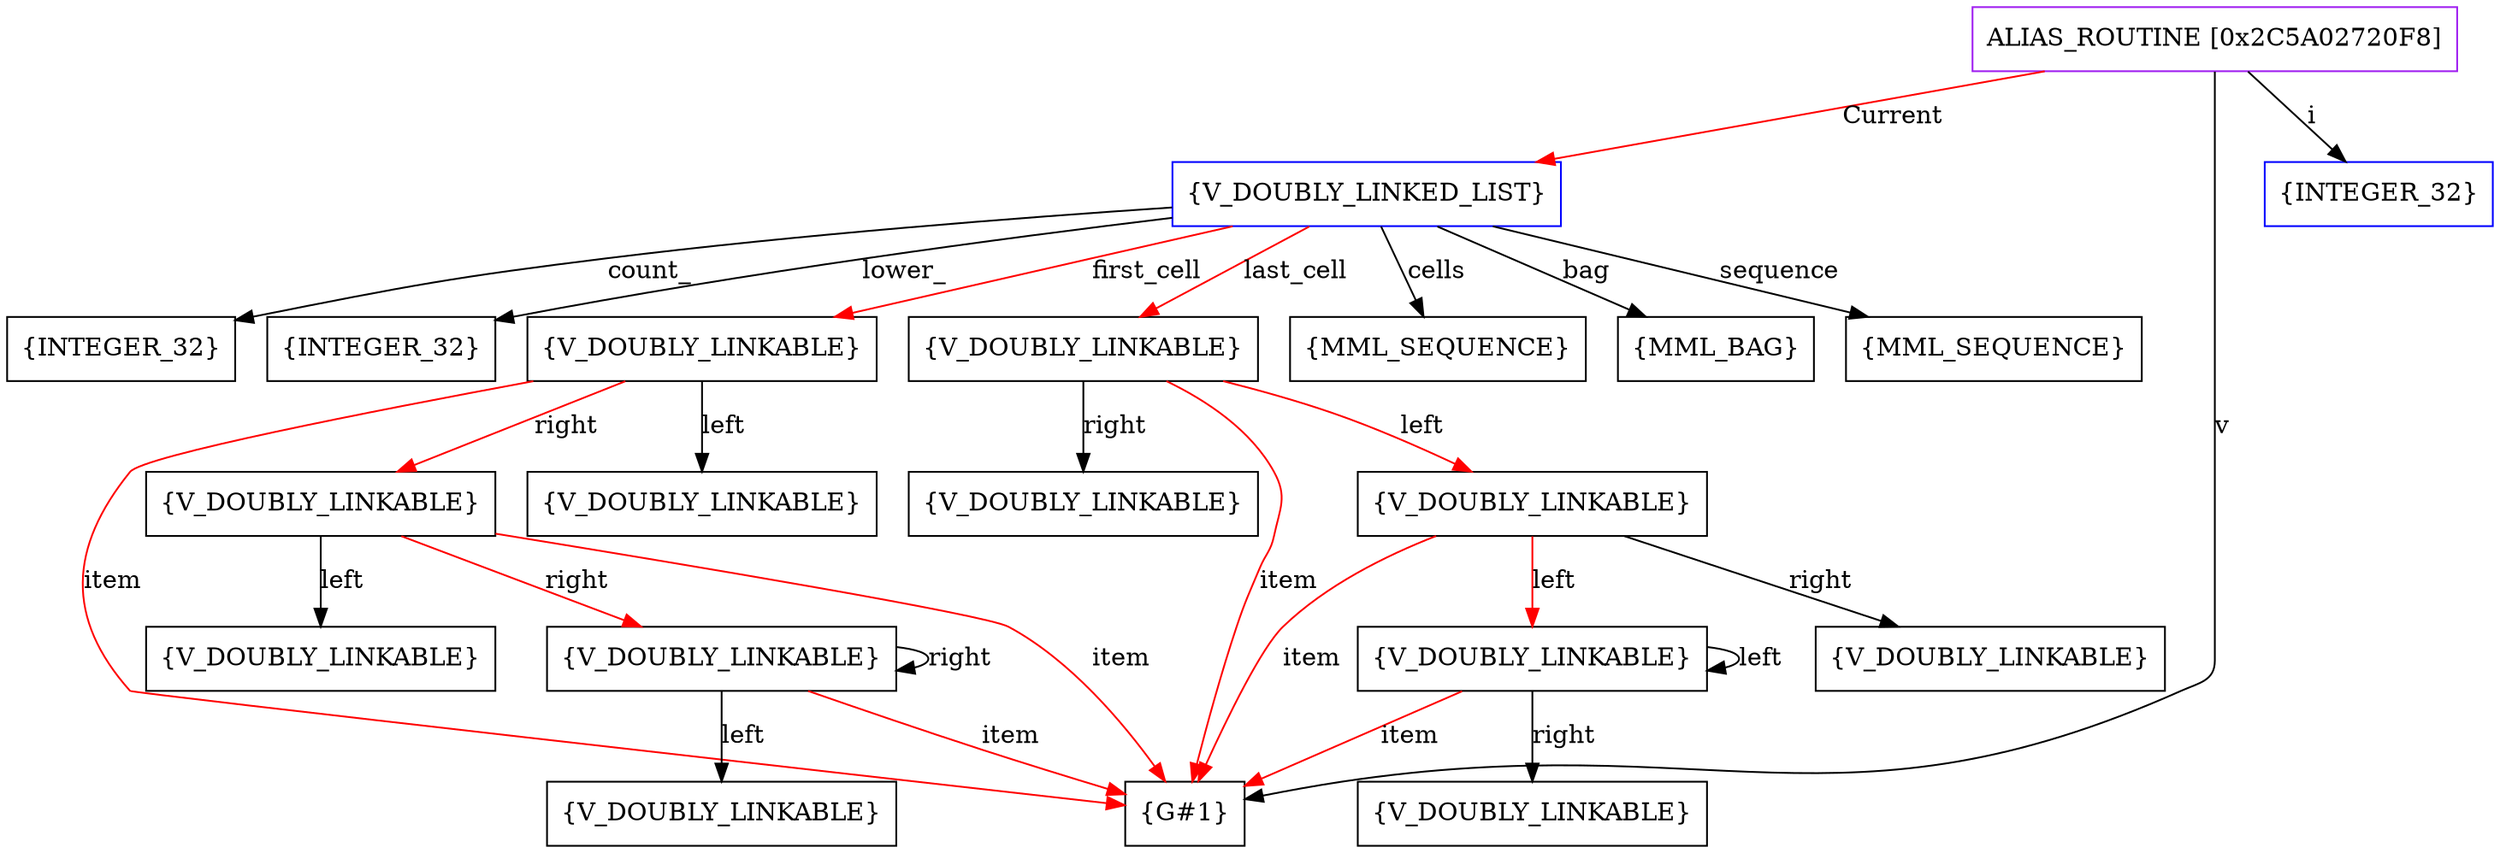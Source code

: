 digraph g {
	node [shape=box]
	b1[color=purple label=<ALIAS_ROUTINE [0x2C5A02720F8]>]
	b2[color=blue label=<{V_DOUBLY_LINKED_LIST}>]
	b3[label=<{INTEGER_32}>]
	b4[label=<{MML_BAG}>]
	b5[label=<{MML_SEQUENCE}>]
	b6[label=<{INTEGER_32}>]
	b7[label=<{V_DOUBLY_LINKABLE}>]
	b8[label=<{G#1}>]
	b9[label=<{V_DOUBLY_LINKABLE}>]
	b10[label=<{V_DOUBLY_LINKABLE}>]
	b11[label=<{V_DOUBLY_LINKABLE}>]
	b12[label=<{V_DOUBLY_LINKABLE}>]
	b13[label=<{V_DOUBLY_LINKABLE}>]
	b14[label=<{V_DOUBLY_LINKABLE}>]
	b15[label=<{V_DOUBLY_LINKABLE}>]
	b16[label=<{V_DOUBLY_LINKABLE}>]
	b17[label=<{V_DOUBLY_LINKABLE}>]
	b18[label=<{V_DOUBLY_LINKABLE}>]
	b19[label=<{V_DOUBLY_LINKABLE}>]
	b20[label=<{MML_SEQUENCE}>]
	b21[color=blue label=<{INTEGER_32}>]
	b1->b2[color=red label=<Current>]
	b2->b3[label=<lower_>]
	b2->b4[label=<bag>]
	b2->b5[label=<sequence>]
	b2->b6[label=<count_>]
	b2->b7[color=red label=<first_cell>]
	b7->b8[color=red label=<item>]
	b7->b9[color=red label=<right>]
	b9->b8[color=red label=<item>]
	b9->b10[color=red label=<right>]
	b10->b8[color=red label=<item>]
	b10->b10[label=<right>]
	b10->b11[label=<left>]
	b9->b12[label=<left>]
	b7->b13[label=<left>]
	b2->b14[color=red label=<last_cell>]
	b14->b8[color=red label=<item>]
	b14->b15[label=<right>]
	b14->b16[color=red label=<left>]
	b16->b8[color=red label=<item>]
	b16->b17[label=<right>]
	b16->b18[color=red label=<left>]
	b18->b8[color=red label=<item>]
	b18->b19[label=<right>]
	b18->b18[label=<left>]
	b2->b20[label=<cells>]
	b1->b8[label=<v>]
	b1->b21[label=<i>]
}

